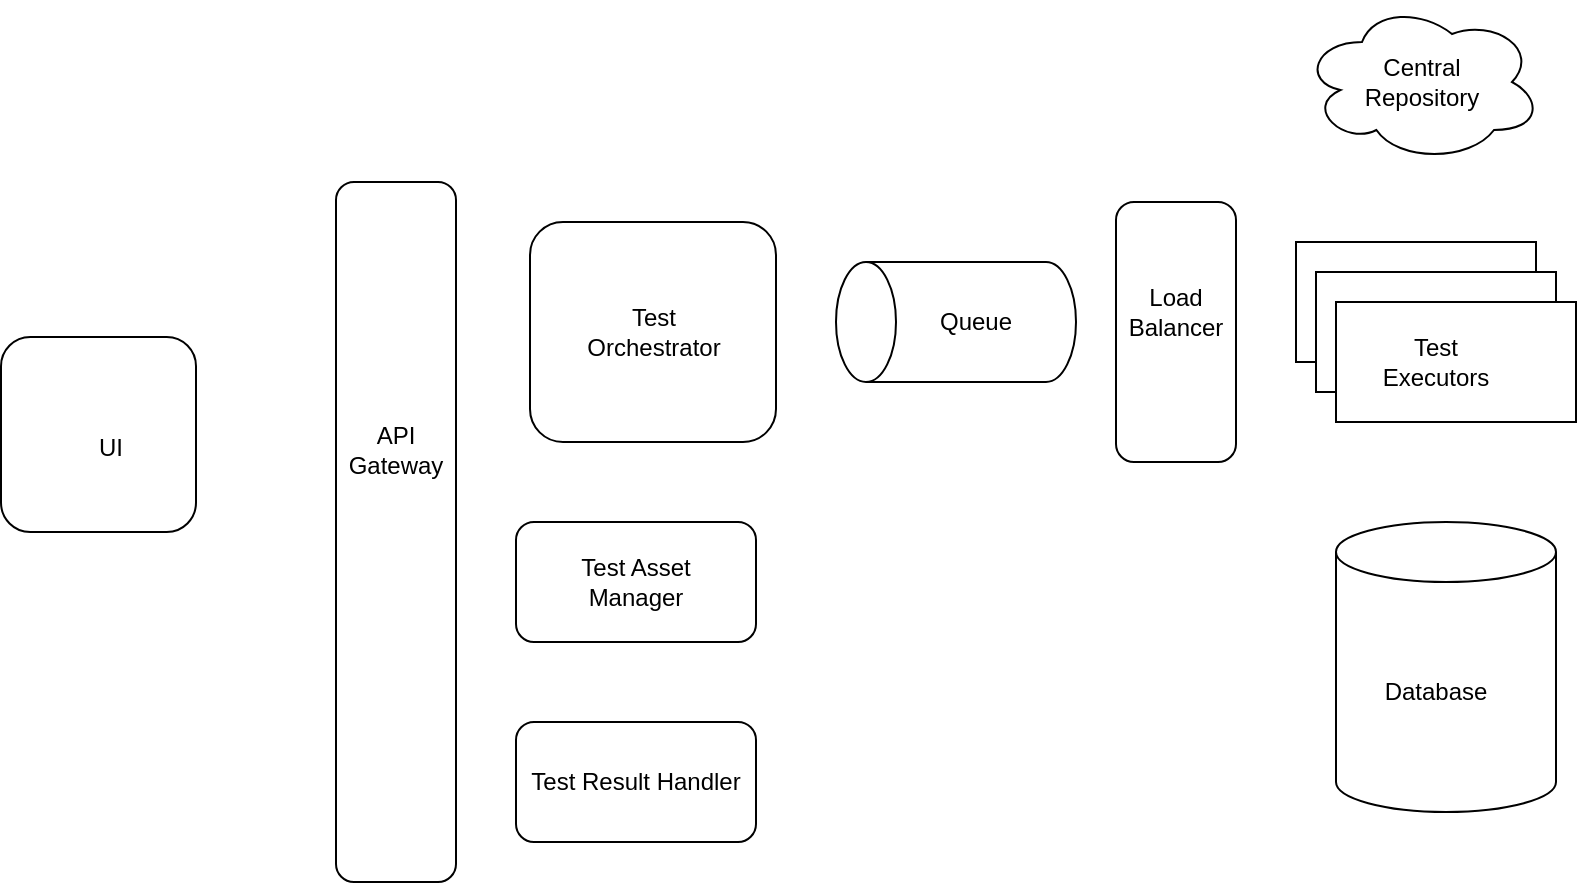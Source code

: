 <mxfile version="21.7.5" type="github">
  <diagram name="Page-1" id="_lqDyxtmHLjizQyb4mXX">
    <mxGraphModel dx="954" dy="567" grid="1" gridSize="10" guides="1" tooltips="1" connect="1" arrows="1" fold="1" page="1" pageScale="1" pageWidth="850" pageHeight="1100" background="none" math="0" shadow="0">
      <root>
        <mxCell id="0" />
        <mxCell id="1" parent="0" />
        <mxCell id="xwPR3oCBbmqBj_QqqGPI-8" value="" style="group;fillColor=none;fillStyle=dashed;strokeColor=none;rounded=1;glass=0;shadow=0;labelBackgroundColor=none;" vertex="1" connectable="0" parent="1">
          <mxGeometry x="200" y="80" width="60" height="380" as="geometry" />
        </mxCell>
        <mxCell id="xwPR3oCBbmqBj_QqqGPI-4" value="" style="rounded=1;whiteSpace=wrap;html=1;direction=south;fillStyle=zigzag-line;labelBackgroundColor=none;" vertex="1" parent="xwPR3oCBbmqBj_QqqGPI-8">
          <mxGeometry y="30" width="60" height="350" as="geometry" />
        </mxCell>
        <mxCell id="xwPR3oCBbmqBj_QqqGPI-7" value="API Gateway" style="text;html=1;strokeColor=none;align=center;verticalAlign=middle;whiteSpace=wrap;rounded=1;fillStyle=zigzag-line;labelBackgroundColor=none;" vertex="1" parent="xwPR3oCBbmqBj_QqqGPI-8">
          <mxGeometry y="143.308" width="60" height="40.385" as="geometry" />
        </mxCell>
        <mxCell id="xwPR3oCBbmqBj_QqqGPI-14" value="" style="group;fillStyle=zigzag-line;rounded=1;labelBackgroundColor=none;" vertex="1" connectable="0" parent="1">
          <mxGeometry x="50" y="200" width="130" height="130" as="geometry" />
        </mxCell>
        <mxCell id="xwPR3oCBbmqBj_QqqGPI-12" value="" style="whiteSpace=wrap;html=1;aspect=fixed;fillStyle=zigzag-line;rounded=1;labelBackgroundColor=none;" vertex="1" parent="xwPR3oCBbmqBj_QqqGPI-14">
          <mxGeometry x="-17.5" y="-12.5" width="97.5" height="97.5" as="geometry" />
        </mxCell>
        <mxCell id="xwPR3oCBbmqBj_QqqGPI-13" value="UI" style="text;html=1;strokeColor=none;align=center;verticalAlign=middle;whiteSpace=wrap;rounded=1;fillStyle=zigzag-line;labelBackgroundColor=none;" vertex="1" parent="xwPR3oCBbmqBj_QqqGPI-14">
          <mxGeometry y="20" width="75" height="45" as="geometry" />
        </mxCell>
        <mxCell id="xwPR3oCBbmqBj_QqqGPI-16" value="" style="rounded=1;whiteSpace=wrap;html=1;fillStyle=zigzag-line;labelBackgroundColor=none;" vertex="1" parent="1">
          <mxGeometry x="290" y="280" width="120" height="60" as="geometry" />
        </mxCell>
        <mxCell id="xwPR3oCBbmqBj_QqqGPI-18" value="Test Asset Manager" style="text;html=1;strokeColor=none;align=center;verticalAlign=middle;whiteSpace=wrap;rounded=1;fillStyle=zigzag-line;labelBackgroundColor=none;" vertex="1" parent="1">
          <mxGeometry x="320" y="295" width="60" height="30" as="geometry" />
        </mxCell>
        <mxCell id="xwPR3oCBbmqBj_QqqGPI-19" value="Test Result Handler" style="rounded=1;whiteSpace=wrap;html=1;fillStyle=zigzag-line;labelBackgroundColor=none;" vertex="1" parent="1">
          <mxGeometry x="290" y="380" width="120" height="60" as="geometry" />
        </mxCell>
        <mxCell id="xwPR3oCBbmqBj_QqqGPI-57" value="" style="group" vertex="1" connectable="0" parent="1">
          <mxGeometry x="683" y="20" width="120" height="80" as="geometry" />
        </mxCell>
        <mxCell id="xwPR3oCBbmqBj_QqqGPI-55" value="" style="ellipse;shape=cloud;whiteSpace=wrap;html=1;" vertex="1" parent="xwPR3oCBbmqBj_QqqGPI-57">
          <mxGeometry width="120" height="80" as="geometry" />
        </mxCell>
        <mxCell id="xwPR3oCBbmqBj_QqqGPI-56" value="Central Repository" style="text;html=1;strokeColor=none;fillColor=none;align=center;verticalAlign=middle;whiteSpace=wrap;rounded=0;" vertex="1" parent="xwPR3oCBbmqBj_QqqGPI-57">
          <mxGeometry x="30" y="25" width="60" height="30" as="geometry" />
        </mxCell>
        <mxCell id="xwPR3oCBbmqBj_QqqGPI-59" value="" style="group" vertex="1" connectable="0" parent="1">
          <mxGeometry x="700" y="280" width="110" height="145" as="geometry" />
        </mxCell>
        <mxCell id="xwPR3oCBbmqBj_QqqGPI-53" value="" style="shape=cylinder3;whiteSpace=wrap;html=1;boundedLbl=1;backgroundOutline=1;size=15;" vertex="1" parent="xwPR3oCBbmqBj_QqqGPI-59">
          <mxGeometry width="110" height="145" as="geometry" />
        </mxCell>
        <mxCell id="xwPR3oCBbmqBj_QqqGPI-54" value="Database" style="text;html=1;strokeColor=none;fillColor=none;align=center;verticalAlign=middle;whiteSpace=wrap;rounded=0;" vertex="1" parent="xwPR3oCBbmqBj_QqqGPI-59">
          <mxGeometry x="20" y="70" width="60" height="30" as="geometry" />
        </mxCell>
        <mxCell id="xwPR3oCBbmqBj_QqqGPI-62" value="" style="group" vertex="1" connectable="0" parent="1">
          <mxGeometry x="297" y="100" width="513" height="170" as="geometry" />
        </mxCell>
        <mxCell id="xwPR3oCBbmqBj_QqqGPI-50" value="" style="rounded=1;whiteSpace=wrap;html=1;direction=south;" vertex="1" parent="xwPR3oCBbmqBj_QqqGPI-62">
          <mxGeometry x="293" y="20" width="60" height="130" as="geometry" />
        </mxCell>
        <mxCell id="xwPR3oCBbmqBj_QqqGPI-61" value="" style="group" vertex="1" connectable="0" parent="xwPR3oCBbmqBj_QqqGPI-62">
          <mxGeometry y="30" width="513" height="110" as="geometry" />
        </mxCell>
        <mxCell id="xwPR3oCBbmqBj_QqqGPI-22" value="" style="rounded=1;whiteSpace=wrap;html=1;fillStyle=zigzag-line;labelBackgroundColor=none;" vertex="1" parent="xwPR3oCBbmqBj_QqqGPI-61">
          <mxGeometry width="123" height="110" as="geometry" />
        </mxCell>
        <mxCell id="xwPR3oCBbmqBj_QqqGPI-39" value="" style="group" vertex="1" connectable="0" parent="xwPR3oCBbmqBj_QqqGPI-61">
          <mxGeometry x="373" y="10" width="140" height="90" as="geometry" />
        </mxCell>
        <mxCell id="xwPR3oCBbmqBj_QqqGPI-37" value="" style="rounded=0;whiteSpace=wrap;html=1;" vertex="1" parent="xwPR3oCBbmqBj_QqqGPI-39">
          <mxGeometry x="10" width="120" height="60" as="geometry" />
        </mxCell>
        <mxCell id="xwPR3oCBbmqBj_QqqGPI-38" value="Task Executor 1" style="text;html=1;strokeColor=none;fillColor=none;align=center;verticalAlign=middle;whiteSpace=wrap;rounded=0;" vertex="1" parent="xwPR3oCBbmqBj_QqqGPI-39">
          <mxGeometry x="30" y="15" width="60" height="30" as="geometry" />
        </mxCell>
        <mxCell id="xwPR3oCBbmqBj_QqqGPI-40" value="" style="group" vertex="1" connectable="0" parent="xwPR3oCBbmqBj_QqqGPI-39">
          <mxGeometry x="10" y="15" width="130" height="75" as="geometry" />
        </mxCell>
        <mxCell id="xwPR3oCBbmqBj_QqqGPI-41" value="" style="rounded=0;whiteSpace=wrap;html=1;" vertex="1" parent="xwPR3oCBbmqBj_QqqGPI-40">
          <mxGeometry x="10" width="120" height="60" as="geometry" />
        </mxCell>
        <mxCell id="xwPR3oCBbmqBj_QqqGPI-42" value="Task Executor 2" style="text;html=1;strokeColor=none;fillColor=none;align=center;verticalAlign=middle;whiteSpace=wrap;rounded=0;" vertex="1" parent="xwPR3oCBbmqBj_QqqGPI-40">
          <mxGeometry x="30" y="15" width="60" height="30" as="geometry" />
        </mxCell>
        <mxCell id="xwPR3oCBbmqBj_QqqGPI-43" value="" style="group" vertex="1" connectable="0" parent="xwPR3oCBbmqBj_QqqGPI-40">
          <mxGeometry x="10" y="15" width="120" height="60" as="geometry" />
        </mxCell>
        <mxCell id="xwPR3oCBbmqBj_QqqGPI-44" value="" style="rounded=0;whiteSpace=wrap;html=1;" vertex="1" parent="xwPR3oCBbmqBj_QqqGPI-43">
          <mxGeometry x="10" width="120" height="60" as="geometry" />
        </mxCell>
        <mxCell id="xwPR3oCBbmqBj_QqqGPI-45" value="Test Executors" style="text;html=1;strokeColor=none;fillColor=none;align=center;verticalAlign=middle;whiteSpace=wrap;rounded=0;" vertex="1" parent="xwPR3oCBbmqBj_QqqGPI-43">
          <mxGeometry x="30" y="15" width="60" height="30" as="geometry" />
        </mxCell>
        <mxCell id="xwPR3oCBbmqBj_QqqGPI-58" value="Load Balancer" style="text;html=1;strokeColor=none;fillColor=none;align=center;verticalAlign=middle;whiteSpace=wrap;rounded=0;" vertex="1" parent="xwPR3oCBbmqBj_QqqGPI-61">
          <mxGeometry x="293" y="30" width="60" height="30" as="geometry" />
        </mxCell>
        <mxCell id="xwPR3oCBbmqBj_QqqGPI-60" value="" style="group" vertex="1" connectable="0" parent="xwPR3oCBbmqBj_QqqGPI-61">
          <mxGeometry x="153" y="20" width="120" height="60" as="geometry" />
        </mxCell>
        <mxCell id="xwPR3oCBbmqBj_QqqGPI-29" value="" style="shape=cylinder3;whiteSpace=wrap;html=1;boundedLbl=1;backgroundOutline=1;size=15;direction=north;" vertex="1" parent="xwPR3oCBbmqBj_QqqGPI-60">
          <mxGeometry width="120" height="60" as="geometry" />
        </mxCell>
        <mxCell id="xwPR3oCBbmqBj_QqqGPI-30" value="Queue" style="text;html=1;strokeColor=none;fillColor=none;align=center;verticalAlign=middle;whiteSpace=wrap;rounded=0;" vertex="1" parent="xwPR3oCBbmqBj_QqqGPI-60">
          <mxGeometry x="40" y="15" width="60" height="30" as="geometry" />
        </mxCell>
        <mxCell id="xwPR3oCBbmqBj_QqqGPI-23" value="Test Orchestrator" style="text;html=1;strokeColor=none;align=center;verticalAlign=middle;whiteSpace=wrap;rounded=1;fillStyle=zigzag-line;labelBackgroundColor=none;" vertex="1" parent="xwPR3oCBbmqBj_QqqGPI-61">
          <mxGeometry x="31.5" y="40" width="60" height="30" as="geometry" />
        </mxCell>
      </root>
    </mxGraphModel>
  </diagram>
</mxfile>
